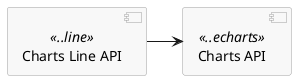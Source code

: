 @startuml

skinparam componentStyle uml2
skinparam component {
  BorderColor #a0a0a0
  BackgroundColor #f8f8f8
}

[Charts API] <<..echarts>>
[Charts Line API] <<..line>>

[Charts Line API] -> [Charts API]

@enduml
